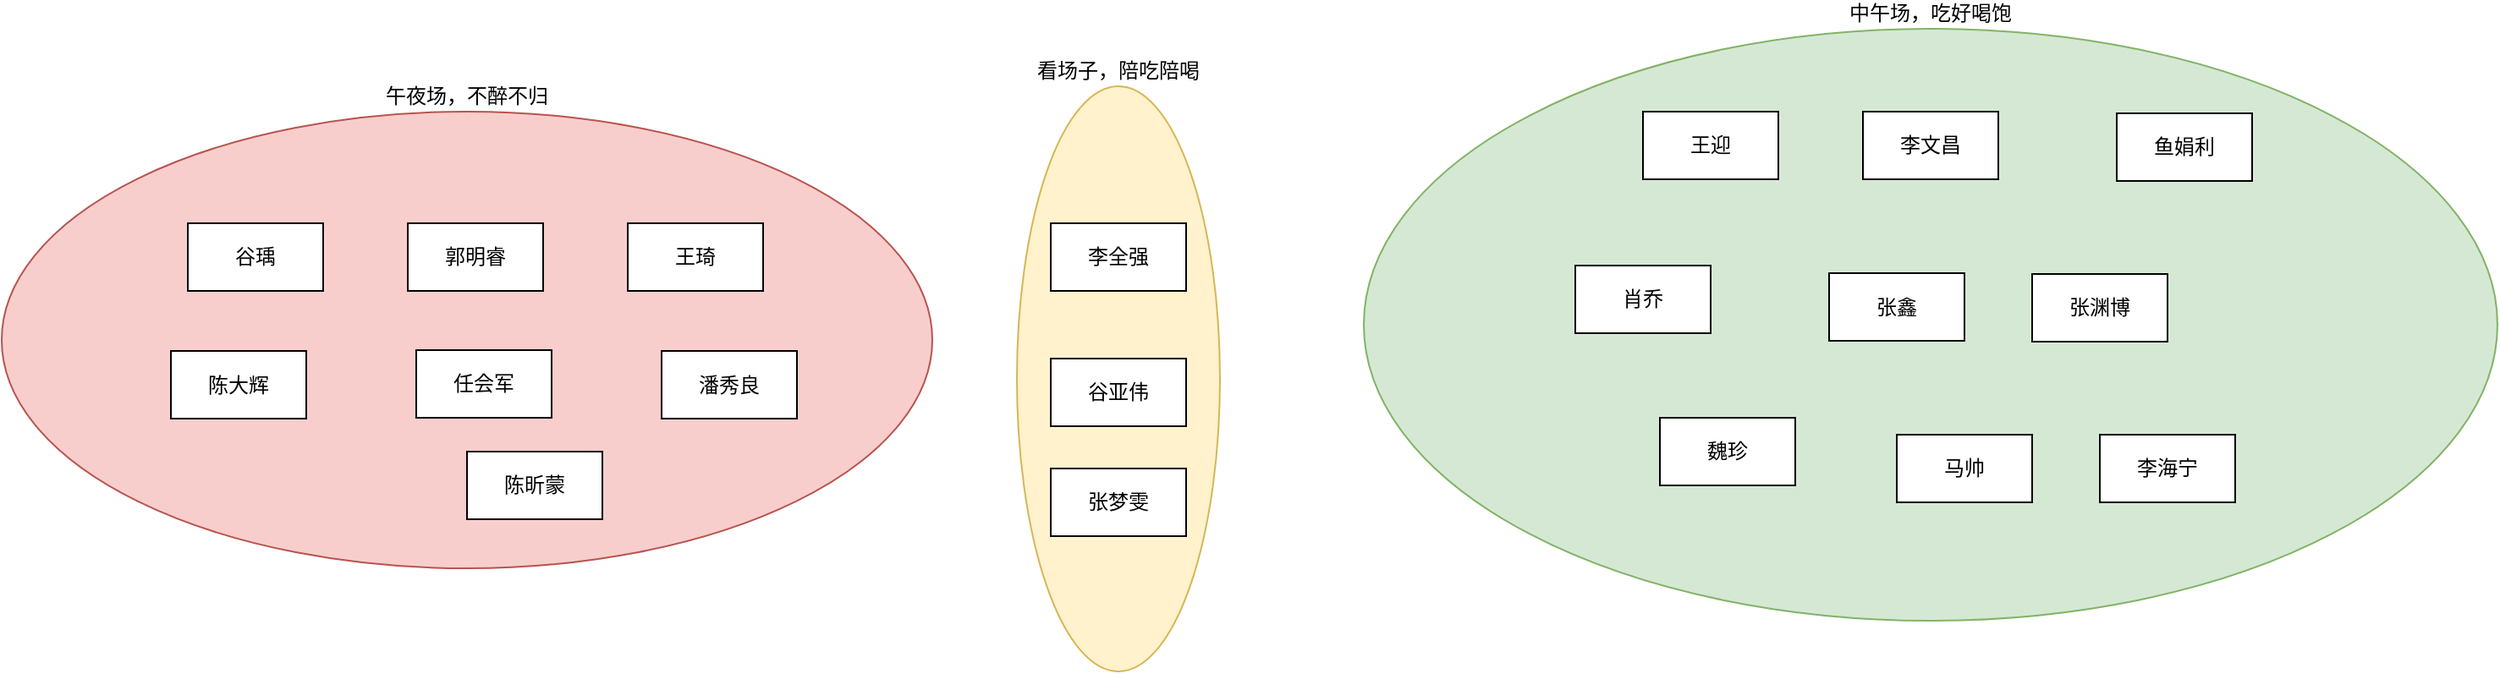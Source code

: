 <mxfile version="12.3.6" type="github" pages="1">
  <diagram id="hPLD487_rrXhkc1wJRE6" name="第 1 页">
    <mxGraphModel dx="2233" dy="735" grid="1" gridSize="10" guides="1" tooltips="1" connect="1" arrows="1" fold="1" page="1" pageScale="1" pageWidth="827" pageHeight="1169" math="0" shadow="0">
      <root>
        <mxCell id="0"/>
        <mxCell id="1" parent="0"/>
        <mxCell id="DdJCxJpUbqCv-p2f7Ykp-24" value="看场子，陪吃陪喝" style="ellipse;whiteSpace=wrap;html=1;labelPosition=center;verticalLabelPosition=top;align=center;verticalAlign=bottom;fillColor=#fff2cc;strokeColor=#d6b656;" parent="1" vertex="1">
          <mxGeometry x="490" y="254" width="120" height="346" as="geometry"/>
        </mxCell>
        <mxCell id="DdJCxJpUbqCv-p2f7Ykp-23" value="午夜场，不醉不归" style="ellipse;whiteSpace=wrap;html=1;fillColor=#f8cecc;strokeColor=#b85450;labelPosition=center;verticalLabelPosition=top;align=center;verticalAlign=bottom;" parent="1" vertex="1">
          <mxGeometry x="-110" y="269" width="550" height="270" as="geometry"/>
        </mxCell>
        <mxCell id="DdJCxJpUbqCv-p2f7Ykp-22" value="中午场，吃好喝饱" style="ellipse;whiteSpace=wrap;html=1;fillColor=#d5e8d4;strokeColor=#82b366;labelPosition=center;verticalLabelPosition=top;align=center;verticalAlign=bottom;" parent="1" vertex="1">
          <mxGeometry x="695" y="220" width="670" height="350" as="geometry"/>
        </mxCell>
        <mxCell id="sdnDIcvm3d-ZbP6BMYlY-1" value="李全强" style="rounded=0;whiteSpace=wrap;html=1;" parent="1" vertex="1">
          <mxGeometry x="510" y="335" width="80" height="40" as="geometry"/>
        </mxCell>
        <mxCell id="DdJCxJpUbqCv-p2f7Ykp-1" value="谷亚伟" style="rounded=0;whiteSpace=wrap;html=1;" parent="1" vertex="1">
          <mxGeometry x="510" y="415" width="80" height="40" as="geometry"/>
        </mxCell>
        <mxCell id="DdJCxJpUbqCv-p2f7Ykp-2" value="谷瑀" style="rounded=0;whiteSpace=wrap;html=1;" parent="1" vertex="1">
          <mxGeometry y="335" width="80" height="40" as="geometry"/>
        </mxCell>
        <mxCell id="DdJCxJpUbqCv-p2f7Ykp-3" value="郭明睿" style="rounded=0;whiteSpace=wrap;html=1;" parent="1" vertex="1">
          <mxGeometry x="130" y="335" width="80" height="40" as="geometry"/>
        </mxCell>
        <mxCell id="DdJCxJpUbqCv-p2f7Ykp-4" value="王琦" style="rounded=0;whiteSpace=wrap;html=1;" parent="1" vertex="1">
          <mxGeometry x="260" y="335" width="80" height="40" as="geometry"/>
        </mxCell>
        <mxCell id="DdJCxJpUbqCv-p2f7Ykp-5" value="李文昌" style="rounded=0;whiteSpace=wrap;html=1;" parent="1" vertex="1">
          <mxGeometry x="990" y="269" width="80" height="40" as="geometry"/>
        </mxCell>
        <mxCell id="DdJCxJpUbqCv-p2f7Ykp-6" value="王迎" style="rounded=0;whiteSpace=wrap;html=1;" parent="1" vertex="1">
          <mxGeometry x="860" y="269" width="80" height="40" as="geometry"/>
        </mxCell>
        <mxCell id="DdJCxJpUbqCv-p2f7Ykp-9" value="肖乔" style="rounded=0;whiteSpace=wrap;html=1;" parent="1" vertex="1">
          <mxGeometry x="820" y="360" width="80" height="40" as="geometry"/>
        </mxCell>
        <mxCell id="DdJCxJpUbqCv-p2f7Ykp-11" value="陈大辉" style="rounded=0;whiteSpace=wrap;html=1;" parent="1" vertex="1">
          <mxGeometry x="-10" y="410.5" width="80" height="40" as="geometry"/>
        </mxCell>
        <mxCell id="DdJCxJpUbqCv-p2f7Ykp-12" value="潘秀良" style="rounded=0;whiteSpace=wrap;html=1;" parent="1" vertex="1">
          <mxGeometry x="280" y="410.5" width="80" height="40" as="geometry"/>
        </mxCell>
        <mxCell id="DdJCxJpUbqCv-p2f7Ykp-13" value="鱼娟利" style="rounded=0;whiteSpace=wrap;html=1;" parent="1" vertex="1">
          <mxGeometry x="1140" y="270" width="80" height="40" as="geometry"/>
        </mxCell>
        <mxCell id="DdJCxJpUbqCv-p2f7Ykp-14" value="张鑫" style="rounded=0;whiteSpace=wrap;html=1;" parent="1" vertex="1">
          <mxGeometry x="970" y="364.5" width="80" height="40" as="geometry"/>
        </mxCell>
        <mxCell id="DdJCxJpUbqCv-p2f7Ykp-15" value="任会军" style="rounded=0;whiteSpace=wrap;html=1;" parent="1" vertex="1">
          <mxGeometry x="135" y="410" width="80" height="40" as="geometry"/>
        </mxCell>
        <mxCell id="DdJCxJpUbqCv-p2f7Ykp-16" value="魏珍" style="rounded=0;whiteSpace=wrap;html=1;" parent="1" vertex="1">
          <mxGeometry x="870" y="450" width="80" height="40" as="geometry"/>
        </mxCell>
        <mxCell id="DdJCxJpUbqCv-p2f7Ykp-17" value="张渊博" style="rounded=0;whiteSpace=wrap;html=1;" parent="1" vertex="1">
          <mxGeometry x="1090" y="365" width="80" height="40" as="geometry"/>
        </mxCell>
        <mxCell id="DdJCxJpUbqCv-p2f7Ykp-18" value="马帅" style="rounded=0;whiteSpace=wrap;html=1;" parent="1" vertex="1">
          <mxGeometry x="1010" y="460" width="80" height="40" as="geometry"/>
        </mxCell>
        <mxCell id="DdJCxJpUbqCv-p2f7Ykp-19" value="张梦雯" style="rounded=0;whiteSpace=wrap;html=1;" parent="1" vertex="1">
          <mxGeometry x="510" y="480" width="80" height="40" as="geometry"/>
        </mxCell>
        <mxCell id="DdJCxJpUbqCv-p2f7Ykp-20" value="陈昕蒙" style="rounded=0;whiteSpace=wrap;html=1;" parent="1" vertex="1">
          <mxGeometry x="165" y="470" width="80" height="40" as="geometry"/>
        </mxCell>
        <mxCell id="DdJCxJpUbqCv-p2f7Ykp-21" value="李海宁" style="rounded=0;whiteSpace=wrap;html=1;" parent="1" vertex="1">
          <mxGeometry x="1130" y="460" width="80" height="40" as="geometry"/>
        </mxCell>
      </root>
    </mxGraphModel>
  </diagram>
</mxfile>

